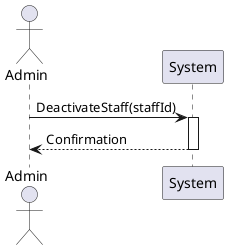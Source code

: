 @startuml
actor Admin
participant System

Admin -> System: DeactivateStaff(staffId)
activate System

System --> Admin: Confirmation
deactivate System


@enduml